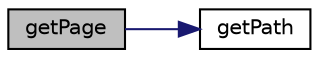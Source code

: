 digraph "getPage"
{
  edge [fontname="Helvetica",fontsize="10",labelfontname="Helvetica",labelfontsize="10"];
  node [fontname="Helvetica",fontsize="10",shape=record];
  rankdir="LR";
  Node1 [label="getPage",height=0.2,width=0.4,color="black", fillcolor="grey75", style="filled" fontcolor="black"];
  Node1 -> Node2 [color="midnightblue",fontsize="10",style="solid",fontname="Helvetica"];
  Node2 [label="getPath",height=0.2,width=0.4,color="black", fillcolor="white", style="filled",URL="$class_simple_url.html#a30c5c67b2bf8e2e2ccc7e361faa20afe"];
}
